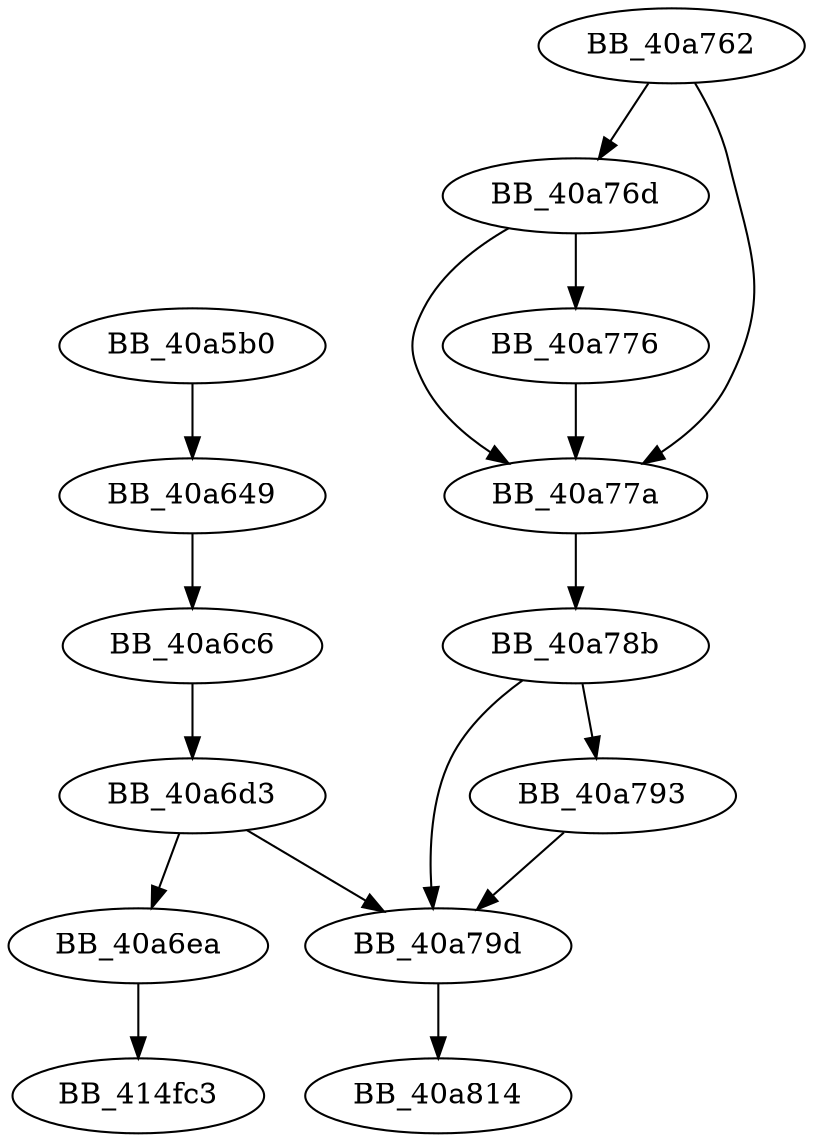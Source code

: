 DiGraph sub_40A5B0{
BB_40a5b0->BB_40a649
BB_40a649->BB_40a6c6
BB_40a6c6->BB_40a6d3
BB_40a6d3->BB_40a6ea
BB_40a6d3->BB_40a79d
BB_40a6ea->BB_414fc3
BB_40a762->BB_40a76d
BB_40a762->BB_40a77a
BB_40a76d->BB_40a776
BB_40a76d->BB_40a77a
BB_40a776->BB_40a77a
BB_40a77a->BB_40a78b
BB_40a78b->BB_40a793
BB_40a78b->BB_40a79d
BB_40a793->BB_40a79d
BB_40a79d->BB_40a814
}
